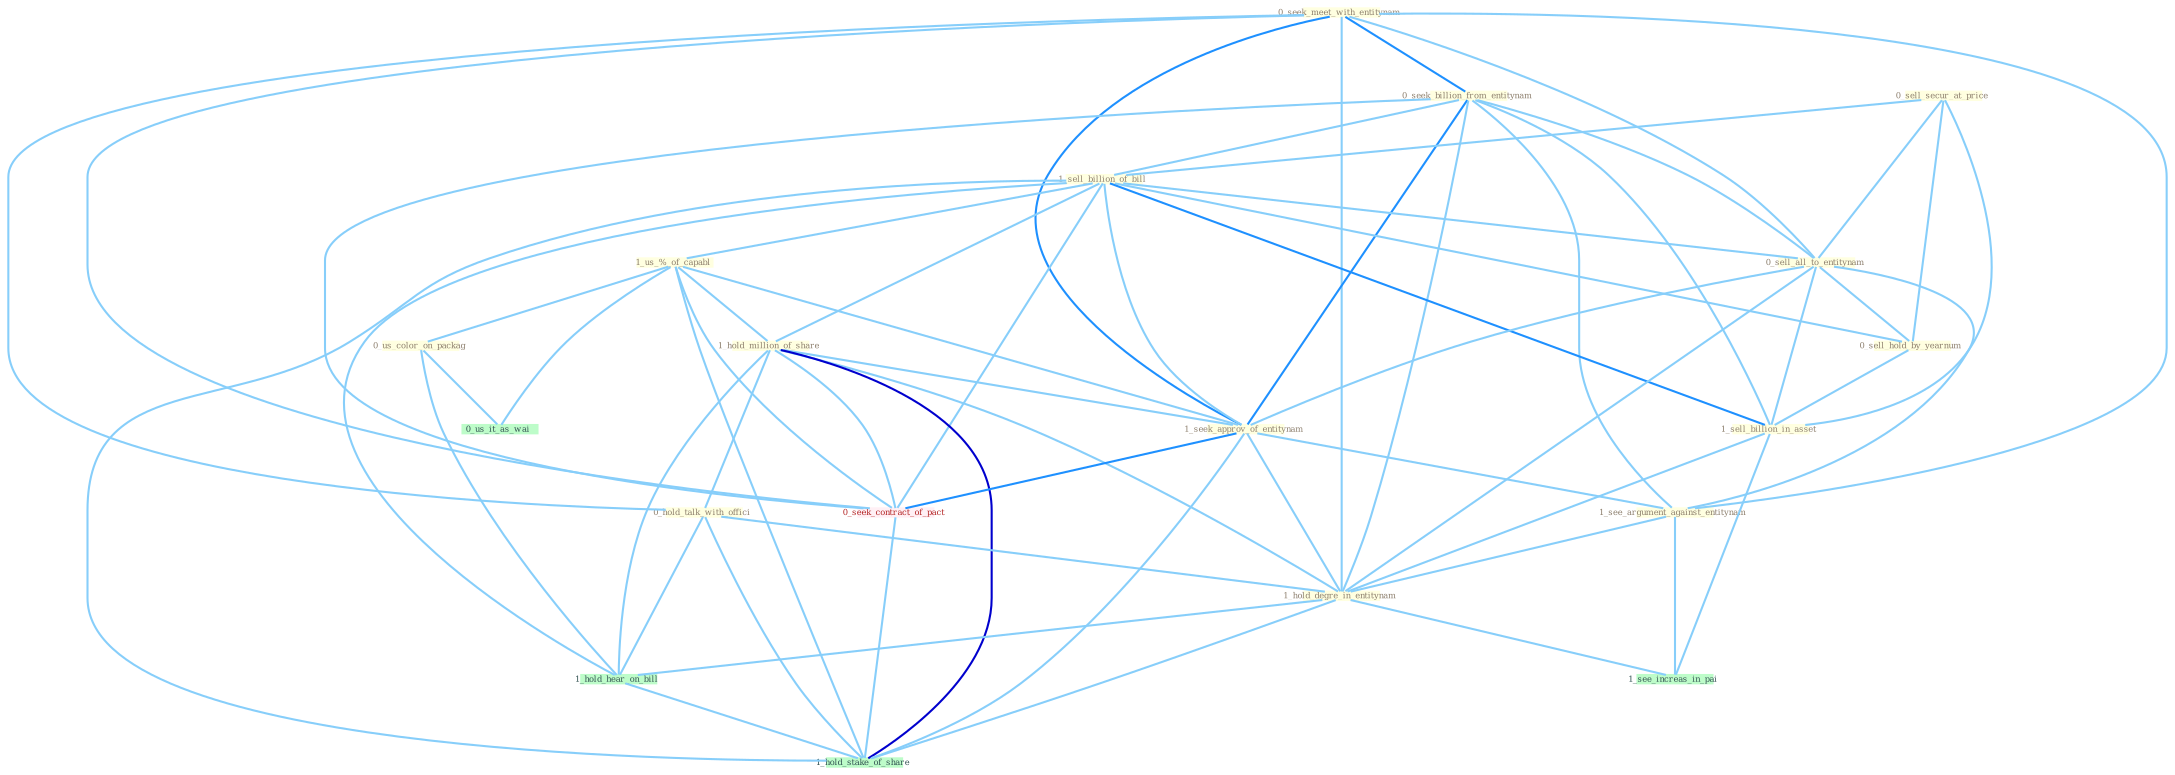 Graph G{ 
    node
    [shape=polygon,style=filled,width=.5,height=.06,color="#BDFCC9",fixedsize=true,fontsize=4,
    fontcolor="#2f4f4f"];
    {node
    [color="#ffffe0", fontcolor="#8b7d6b"] "0_seek_meet_with_entitynam " "0_seek_billion_from_entitynam " "0_sell_secur_at_price " "1_sell_billion_of_bill " "1_us_%_of_capabl " "0_sell_all_to_entitynam " "1_hold_million_of_share " "0_sell_hold_by_yearnum " "0_us_color_on_packag " "1_seek_approv_of_entitynam " "1_see_argument_against_entitynam " "1_sell_billion_in_asset " "0_hold_talk_with_offici " "1_hold_degre_in_entitynam "}
{node [color="#fff0f5", fontcolor="#b22222"] "0_seek_contract_of_pact "}
edge [color="#B0E2FF"];

	"0_seek_meet_with_entitynam " -- "0_seek_billion_from_entitynam " [w="2", color="#1e90ff" , len=0.8];
	"0_seek_meet_with_entitynam " -- "0_sell_all_to_entitynam " [w="1", color="#87cefa" ];
	"0_seek_meet_with_entitynam " -- "1_seek_approv_of_entitynam " [w="2", color="#1e90ff" , len=0.8];
	"0_seek_meet_with_entitynam " -- "1_see_argument_against_entitynam " [w="1", color="#87cefa" ];
	"0_seek_meet_with_entitynam " -- "0_hold_talk_with_offici " [w="1", color="#87cefa" ];
	"0_seek_meet_with_entitynam " -- "1_hold_degre_in_entitynam " [w="1", color="#87cefa" ];
	"0_seek_meet_with_entitynam " -- "0_seek_contract_of_pact " [w="1", color="#87cefa" ];
	"0_seek_billion_from_entitynam " -- "1_sell_billion_of_bill " [w="1", color="#87cefa" ];
	"0_seek_billion_from_entitynam " -- "0_sell_all_to_entitynam " [w="1", color="#87cefa" ];
	"0_seek_billion_from_entitynam " -- "1_seek_approv_of_entitynam " [w="2", color="#1e90ff" , len=0.8];
	"0_seek_billion_from_entitynam " -- "1_see_argument_against_entitynam " [w="1", color="#87cefa" ];
	"0_seek_billion_from_entitynam " -- "1_sell_billion_in_asset " [w="1", color="#87cefa" ];
	"0_seek_billion_from_entitynam " -- "1_hold_degre_in_entitynam " [w="1", color="#87cefa" ];
	"0_seek_billion_from_entitynam " -- "0_seek_contract_of_pact " [w="1", color="#87cefa" ];
	"0_sell_secur_at_price " -- "1_sell_billion_of_bill " [w="1", color="#87cefa" ];
	"0_sell_secur_at_price " -- "0_sell_all_to_entitynam " [w="1", color="#87cefa" ];
	"0_sell_secur_at_price " -- "0_sell_hold_by_yearnum " [w="1", color="#87cefa" ];
	"0_sell_secur_at_price " -- "1_sell_billion_in_asset " [w="1", color="#87cefa" ];
	"1_sell_billion_of_bill " -- "1_us_%_of_capabl " [w="1", color="#87cefa" ];
	"1_sell_billion_of_bill " -- "0_sell_all_to_entitynam " [w="1", color="#87cefa" ];
	"1_sell_billion_of_bill " -- "1_hold_million_of_share " [w="1", color="#87cefa" ];
	"1_sell_billion_of_bill " -- "0_sell_hold_by_yearnum " [w="1", color="#87cefa" ];
	"1_sell_billion_of_bill " -- "1_seek_approv_of_entitynam " [w="1", color="#87cefa" ];
	"1_sell_billion_of_bill " -- "1_sell_billion_in_asset " [w="2", color="#1e90ff" , len=0.8];
	"1_sell_billion_of_bill " -- "0_seek_contract_of_pact " [w="1", color="#87cefa" ];
	"1_sell_billion_of_bill " -- "1_hold_hear_on_bill " [w="1", color="#87cefa" ];
	"1_sell_billion_of_bill " -- "1_hold_stake_of_share " [w="1", color="#87cefa" ];
	"1_us_%_of_capabl " -- "1_hold_million_of_share " [w="1", color="#87cefa" ];
	"1_us_%_of_capabl " -- "0_us_color_on_packag " [w="1", color="#87cefa" ];
	"1_us_%_of_capabl " -- "1_seek_approv_of_entitynam " [w="1", color="#87cefa" ];
	"1_us_%_of_capabl " -- "0_seek_contract_of_pact " [w="1", color="#87cefa" ];
	"1_us_%_of_capabl " -- "0_us_it_as_wai " [w="1", color="#87cefa" ];
	"1_us_%_of_capabl " -- "1_hold_stake_of_share " [w="1", color="#87cefa" ];
	"0_sell_all_to_entitynam " -- "0_sell_hold_by_yearnum " [w="1", color="#87cefa" ];
	"0_sell_all_to_entitynam " -- "1_seek_approv_of_entitynam " [w="1", color="#87cefa" ];
	"0_sell_all_to_entitynam " -- "1_see_argument_against_entitynam " [w="1", color="#87cefa" ];
	"0_sell_all_to_entitynam " -- "1_sell_billion_in_asset " [w="1", color="#87cefa" ];
	"0_sell_all_to_entitynam " -- "1_hold_degre_in_entitynam " [w="1", color="#87cefa" ];
	"1_hold_million_of_share " -- "1_seek_approv_of_entitynam " [w="1", color="#87cefa" ];
	"1_hold_million_of_share " -- "0_hold_talk_with_offici " [w="1", color="#87cefa" ];
	"1_hold_million_of_share " -- "1_hold_degre_in_entitynam " [w="1", color="#87cefa" ];
	"1_hold_million_of_share " -- "0_seek_contract_of_pact " [w="1", color="#87cefa" ];
	"1_hold_million_of_share " -- "1_hold_hear_on_bill " [w="1", color="#87cefa" ];
	"1_hold_million_of_share " -- "1_hold_stake_of_share " [w="3", color="#0000cd" , len=0.6];
	"0_sell_hold_by_yearnum " -- "1_sell_billion_in_asset " [w="1", color="#87cefa" ];
	"0_us_color_on_packag " -- "0_us_it_as_wai " [w="1", color="#87cefa" ];
	"0_us_color_on_packag " -- "1_hold_hear_on_bill " [w="1", color="#87cefa" ];
	"1_seek_approv_of_entitynam " -- "1_see_argument_against_entitynam " [w="1", color="#87cefa" ];
	"1_seek_approv_of_entitynam " -- "1_hold_degre_in_entitynam " [w="1", color="#87cefa" ];
	"1_seek_approv_of_entitynam " -- "0_seek_contract_of_pact " [w="2", color="#1e90ff" , len=0.8];
	"1_seek_approv_of_entitynam " -- "1_hold_stake_of_share " [w="1", color="#87cefa" ];
	"1_see_argument_against_entitynam " -- "1_hold_degre_in_entitynam " [w="1", color="#87cefa" ];
	"1_see_argument_against_entitynam " -- "1_see_increas_in_pai " [w="1", color="#87cefa" ];
	"1_sell_billion_in_asset " -- "1_hold_degre_in_entitynam " [w="1", color="#87cefa" ];
	"1_sell_billion_in_asset " -- "1_see_increas_in_pai " [w="1", color="#87cefa" ];
	"0_hold_talk_with_offici " -- "1_hold_degre_in_entitynam " [w="1", color="#87cefa" ];
	"0_hold_talk_with_offici " -- "1_hold_hear_on_bill " [w="1", color="#87cefa" ];
	"0_hold_talk_with_offici " -- "1_hold_stake_of_share " [w="1", color="#87cefa" ];
	"1_hold_degre_in_entitynam " -- "1_see_increas_in_pai " [w="1", color="#87cefa" ];
	"1_hold_degre_in_entitynam " -- "1_hold_hear_on_bill " [w="1", color="#87cefa" ];
	"1_hold_degre_in_entitynam " -- "1_hold_stake_of_share " [w="1", color="#87cefa" ];
	"0_seek_contract_of_pact " -- "1_hold_stake_of_share " [w="1", color="#87cefa" ];
	"1_hold_hear_on_bill " -- "1_hold_stake_of_share " [w="1", color="#87cefa" ];
}